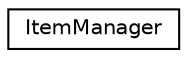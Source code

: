 digraph "Graphical Class Hierarchy"
{
  edge [fontname="Helvetica",fontsize="10",labelfontname="Helvetica",labelfontsize="10"];
  node [fontname="Helvetica",fontsize="10",shape=record];
  rankdir="LR";
  Node0 [label="ItemManager",height=0.2,width=0.4,color="black", fillcolor="white", style="filled",URL="$class_item_manager.html",tooltip="Developed by: Higor (hcmb) Item Manager "];
}
